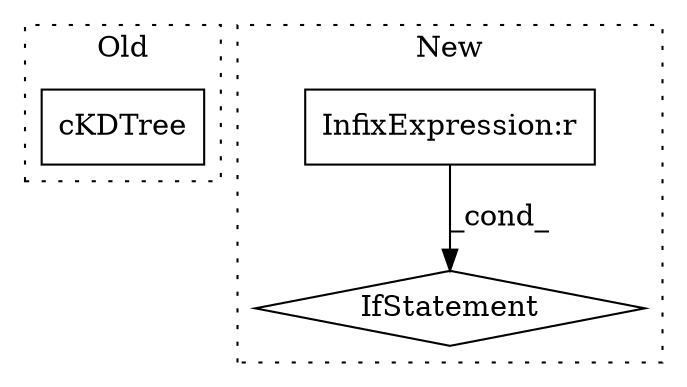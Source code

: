 digraph G {
subgraph cluster0 {
1 [label="cKDTree" a="32" s="11772,11800" l="8,1" shape="box"];
label = "Old";
style="dotted";
}
subgraph cluster1 {
2 [label="IfStatement" a="25" s="12257,12280" l="4,2" shape="diamond"];
3 [label="InfixExpression:r" a="27" s="12275" l="4" shape="box"];
label = "New";
style="dotted";
}
3 -> 2 [label="_cond_"];
}